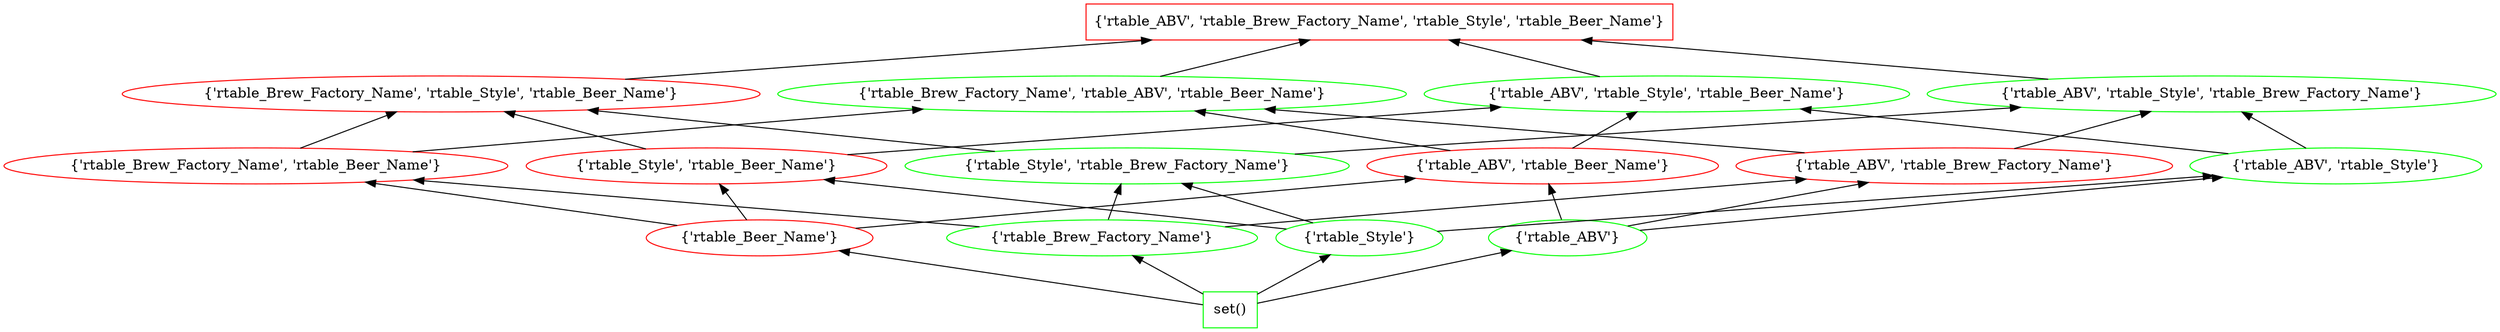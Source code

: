 digraph G {
splines="line"
rankdir=BT
"{'rtable_ABV', 'rtable_Brew_Factory_Name', 'rtable_Style', 'rtable_Beer_Name'}" [shape=box];
"set()" [shape=box];
"set()" [color=green];
"set()" -> "{'rtable_Beer_Name'}";
"set()" -> "{'rtable_Brew_Factory_Name'}";
"set()" -> "{'rtable_Style'}";
"set()" -> "{'rtable_ABV'}";
"{'rtable_Beer_Name'}" [color=red];
"{'rtable_Beer_Name'}" -> "{'rtable_Brew_Factory_Name', 'rtable_Beer_Name'}";
"{'rtable_Beer_Name'}" -> "{'rtable_Style', 'rtable_Beer_Name'}";
"{'rtable_Beer_Name'}" -> "{'rtable_ABV', 'rtable_Beer_Name'}";
"{'rtable_Brew_Factory_Name'}" [color=green];
"{'rtable_Brew_Factory_Name'}" -> "{'rtable_Brew_Factory_Name', 'rtable_Beer_Name'}";
"{'rtable_Brew_Factory_Name'}" -> "{'rtable_Style', 'rtable_Brew_Factory_Name'}";
"{'rtable_Brew_Factory_Name'}" -> "{'rtable_ABV', 'rtable_Brew_Factory_Name'}";
"{'rtable_Style'}" [color=green];
"{'rtable_Style'}" -> "{'rtable_Style', 'rtable_Beer_Name'}";
"{'rtable_Style'}" -> "{'rtable_Style', 'rtable_Brew_Factory_Name'}";
"{'rtable_Style'}" -> "{'rtable_ABV', 'rtable_Style'}";
"{'rtable_ABV'}" [color=green];
"{'rtable_ABV'}" -> "{'rtable_ABV', 'rtable_Beer_Name'}";
"{'rtable_ABV'}" -> "{'rtable_ABV', 'rtable_Brew_Factory_Name'}";
"{'rtable_ABV'}" -> "{'rtable_ABV', 'rtable_Style'}";
"{'rtable_Brew_Factory_Name', 'rtable_Beer_Name'}" [color=red];
"{'rtable_Brew_Factory_Name', 'rtable_Beer_Name'}" -> "{'rtable_Brew_Factory_Name', 'rtable_Style', 'rtable_Beer_Name'}";
"{'rtable_Brew_Factory_Name', 'rtable_Beer_Name'}" -> "{'rtable_Brew_Factory_Name', 'rtable_ABV', 'rtable_Beer_Name'}";
"{'rtable_Style', 'rtable_Beer_Name'}" [color=red];
"{'rtable_Style', 'rtable_Beer_Name'}" -> "{'rtable_Brew_Factory_Name', 'rtable_Style', 'rtable_Beer_Name'}";
"{'rtable_Style', 'rtable_Beer_Name'}" -> "{'rtable_ABV', 'rtable_Style', 'rtable_Beer_Name'}";
"{'rtable_ABV', 'rtable_Beer_Name'}" [color=red];
"{'rtable_ABV', 'rtable_Beer_Name'}" -> "{'rtable_Brew_Factory_Name', 'rtable_ABV', 'rtable_Beer_Name'}";
"{'rtable_ABV', 'rtable_Beer_Name'}" -> "{'rtable_ABV', 'rtable_Style', 'rtable_Beer_Name'}";
"{'rtable_Style', 'rtable_Brew_Factory_Name'}" [color=green];
"{'rtable_Style', 'rtable_Brew_Factory_Name'}" -> "{'rtable_Brew_Factory_Name', 'rtable_Style', 'rtable_Beer_Name'}";
"{'rtable_Style', 'rtable_Brew_Factory_Name'}" -> "{'rtable_ABV', 'rtable_Style', 'rtable_Brew_Factory_Name'}";
"{'rtable_ABV', 'rtable_Brew_Factory_Name'}" [color=red];
"{'rtable_ABV', 'rtable_Brew_Factory_Name'}" -> "{'rtable_Brew_Factory_Name', 'rtable_ABV', 'rtable_Beer_Name'}";
"{'rtable_ABV', 'rtable_Brew_Factory_Name'}" -> "{'rtable_ABV', 'rtable_Style', 'rtable_Brew_Factory_Name'}";
"{'rtable_ABV', 'rtable_Style'}" [color=green];
"{'rtable_ABV', 'rtable_Style'}" -> "{'rtable_ABV', 'rtable_Style', 'rtable_Beer_Name'}";
"{'rtable_ABV', 'rtable_Style'}" -> "{'rtable_ABV', 'rtable_Style', 'rtable_Brew_Factory_Name'}";
"{'rtable_Brew_Factory_Name', 'rtable_Style', 'rtable_Beer_Name'}" [color=red];
"{'rtable_Brew_Factory_Name', 'rtable_Style', 'rtable_Beer_Name'}" -> "{'rtable_ABV', 'rtable_Brew_Factory_Name', 'rtable_Style', 'rtable_Beer_Name'}";
"{'rtable_Brew_Factory_Name', 'rtable_ABV', 'rtable_Beer_Name'}" [color=green];
"{'rtable_Brew_Factory_Name', 'rtable_ABV', 'rtable_Beer_Name'}" -> "{'rtable_ABV', 'rtable_Brew_Factory_Name', 'rtable_Style', 'rtable_Beer_Name'}";
"{'rtable_ABV', 'rtable_Style', 'rtable_Beer_Name'}" [color=green];
"{'rtable_ABV', 'rtable_Style', 'rtable_Beer_Name'}" -> "{'rtable_ABV', 'rtable_Brew_Factory_Name', 'rtable_Style', 'rtable_Beer_Name'}";
"{'rtable_ABV', 'rtable_Style', 'rtable_Brew_Factory_Name'}" [color=green];
"{'rtable_ABV', 'rtable_Style', 'rtable_Brew_Factory_Name'}" -> "{'rtable_ABV', 'rtable_Brew_Factory_Name', 'rtable_Style', 'rtable_Beer_Name'}";
"{'rtable_ABV', 'rtable_Brew_Factory_Name', 'rtable_Style', 'rtable_Beer_Name'}" [color=red];
}